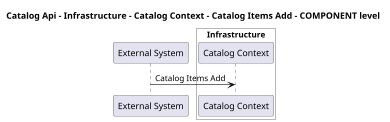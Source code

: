 @startuml
skinparam dpi 60

title Catalog Api - Infrastructure - Catalog Context - Catalog Items Add - COMPONENT level

participant "External System" as C4InterFlow.SoftwareSystems.ExternalSystem

box "Catalog Api" #White

    
box "Infrastructure" #White

    participant "Catalog Context" as dotnet.eShop.Architecture.SoftwareSystems.CatalogApi.Containers.Infrastructure.Components.CatalogContext
end box

end box


C4InterFlow.SoftwareSystems.ExternalSystem -> dotnet.eShop.Architecture.SoftwareSystems.CatalogApi.Containers.Infrastructure.Components.CatalogContext : Catalog Items Add


@enduml
